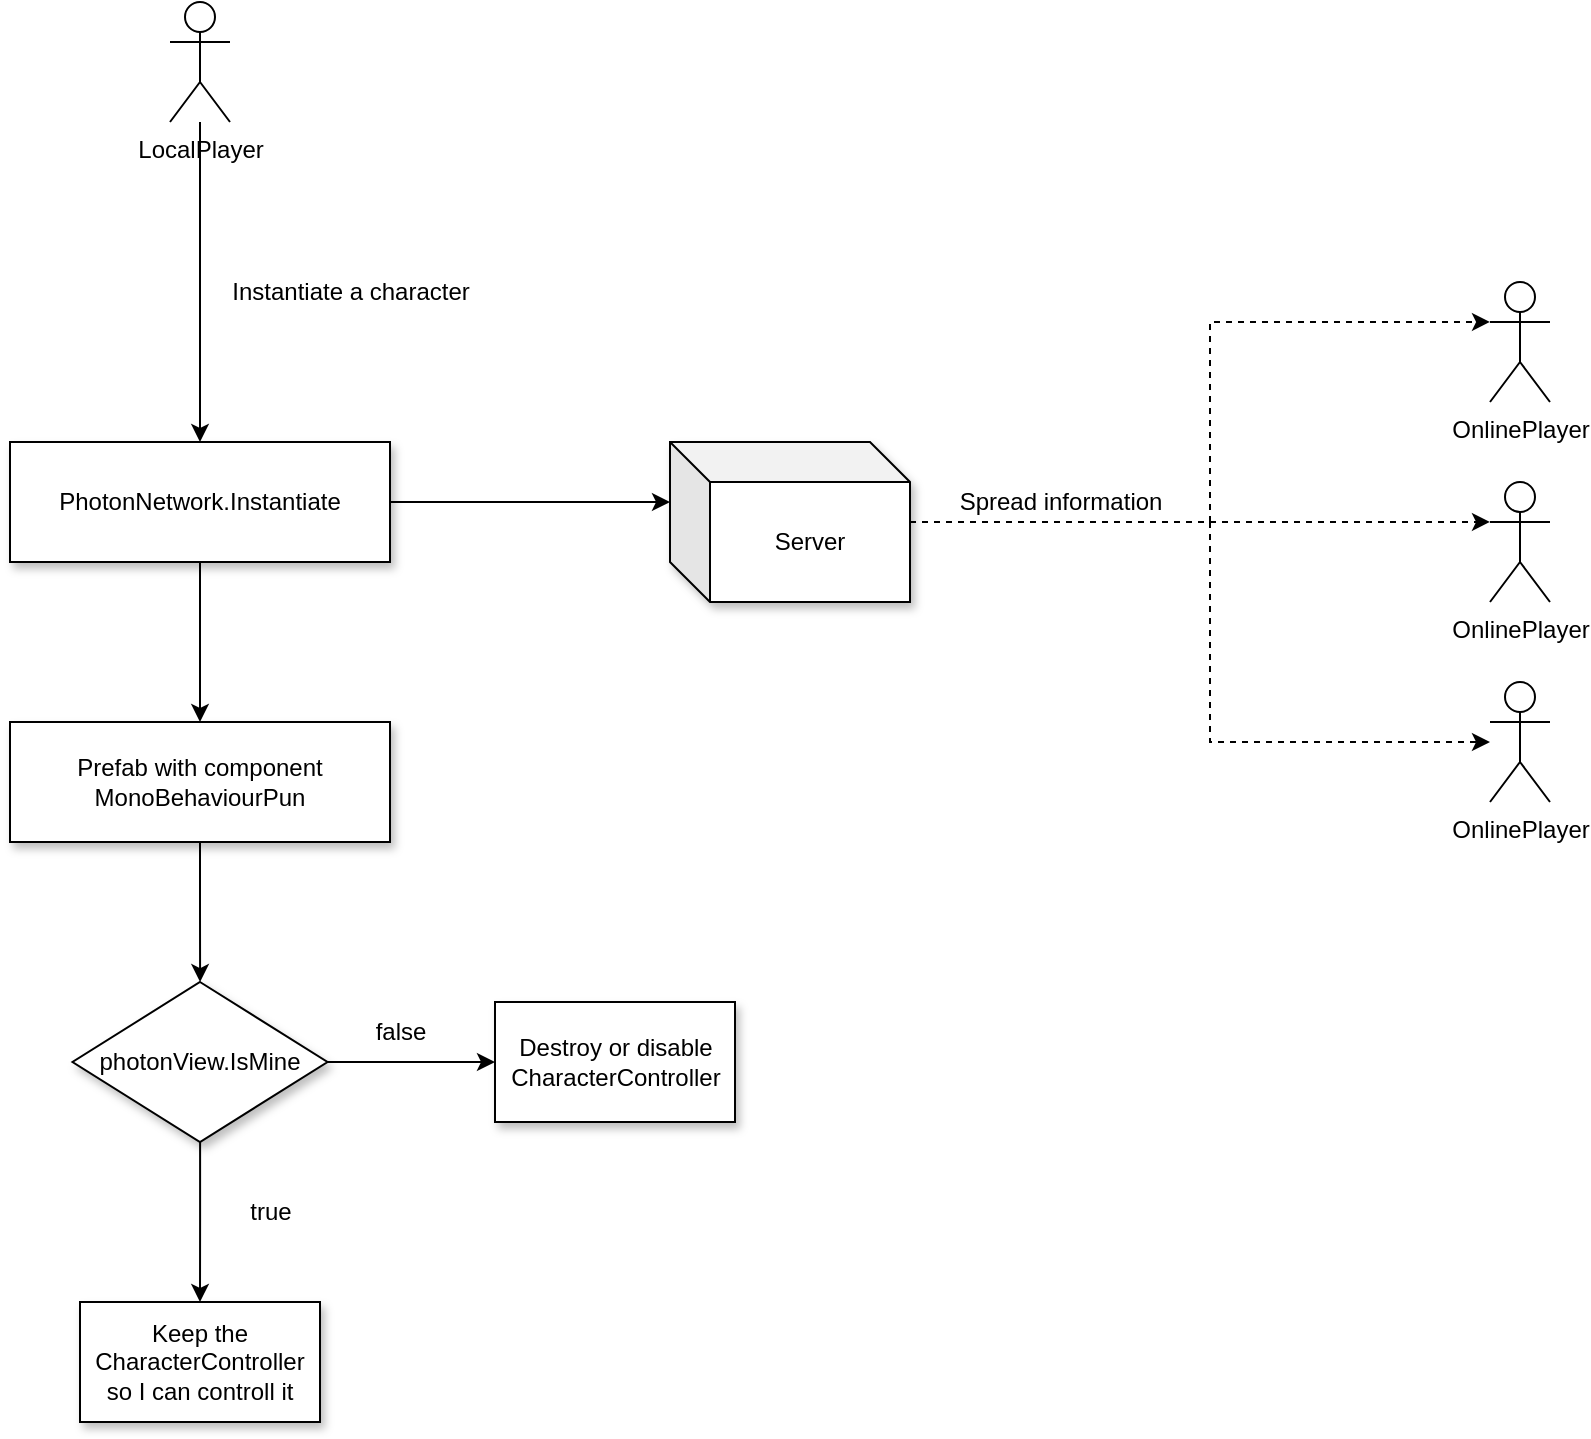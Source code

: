 <mxfile version="20.3.0" type="github">
  <diagram id="QxwSTe7G2h_gvwUEHdt_" name="Page-1">
    <mxGraphModel dx="1422" dy="819" grid="1" gridSize="10" guides="1" tooltips="1" connect="1" arrows="1" fold="1" page="1" pageScale="1" pageWidth="850" pageHeight="1100" math="0" shadow="0">
      <root>
        <mxCell id="0" />
        <mxCell id="1" parent="0" />
        <mxCell id="nraVTt5EHYt5M0wocnym-2" value="&lt;div&gt;LocalPlayer&lt;/div&gt;&lt;div&gt;&lt;br&gt;&lt;/div&gt;" style="shape=umlActor;verticalLabelPosition=bottom;verticalAlign=top;html=1;outlineConnect=0;" vertex="1" parent="1">
          <mxGeometry x="100" y="20" width="30" height="60" as="geometry" />
        </mxCell>
        <mxCell id="nraVTt5EHYt5M0wocnym-3" value="&lt;div&gt;OnlinePlayer&lt;/div&gt;&lt;div&gt;&lt;br&gt;&lt;/div&gt;" style="shape=umlActor;verticalLabelPosition=bottom;verticalAlign=top;html=1;outlineConnect=0;" vertex="1" parent="1">
          <mxGeometry x="760" y="160" width="30" height="60" as="geometry" />
        </mxCell>
        <mxCell id="nraVTt5EHYt5M0wocnym-20" value="" style="edgeStyle=orthogonalEdgeStyle;rounded=0;orthogonalLoop=1;jettySize=auto;html=1;" edge="1" parent="1" source="nraVTt5EHYt5M0wocnym-2" target="nraVTt5EHYt5M0wocnym-19">
          <mxGeometry relative="1" as="geometry">
            <mxPoint x="115" y="180" as="sourcePoint" />
          </mxGeometry>
        </mxCell>
        <mxCell id="nraVTt5EHYt5M0wocnym-24" style="edgeStyle=orthogonalEdgeStyle;rounded=0;orthogonalLoop=1;jettySize=auto;html=1;entryX=0;entryY=0;entryDx=0;entryDy=30;entryPerimeter=0;" edge="1" parent="1" source="nraVTt5EHYt5M0wocnym-19" target="nraVTt5EHYt5M0wocnym-23">
          <mxGeometry relative="1" as="geometry" />
        </mxCell>
        <mxCell id="nraVTt5EHYt5M0wocnym-35" value="" style="edgeStyle=orthogonalEdgeStyle;rounded=0;orthogonalLoop=1;jettySize=auto;html=1;" edge="1" parent="1" source="nraVTt5EHYt5M0wocnym-19" target="nraVTt5EHYt5M0wocnym-34">
          <mxGeometry relative="1" as="geometry" />
        </mxCell>
        <mxCell id="nraVTt5EHYt5M0wocnym-19" value="&lt;div&gt;PhotonNetwork.Instantiate &lt;br&gt;&lt;/div&gt;" style="whiteSpace=wrap;html=1;rounded=0;shadow=1;" vertex="1" parent="1">
          <mxGeometry x="20" y="240" width="190" height="60" as="geometry" />
        </mxCell>
        <mxCell id="nraVTt5EHYt5M0wocnym-27" style="edgeStyle=orthogonalEdgeStyle;rounded=0;orthogonalLoop=1;jettySize=auto;html=1;dashed=1;" edge="1" parent="1" source="nraVTt5EHYt5M0wocnym-23" target="nraVTt5EHYt5M0wocnym-26">
          <mxGeometry relative="1" as="geometry">
            <Array as="points">
              <mxPoint x="620" y="280" />
              <mxPoint x="620" y="390" />
            </Array>
          </mxGeometry>
        </mxCell>
        <mxCell id="nraVTt5EHYt5M0wocnym-28" style="edgeStyle=orthogonalEdgeStyle;rounded=0;orthogonalLoop=1;jettySize=auto;html=1;entryX=0;entryY=0.333;entryDx=0;entryDy=0;entryPerimeter=0;dashed=1;" edge="1" parent="1" source="nraVTt5EHYt5M0wocnym-23" target="nraVTt5EHYt5M0wocnym-25">
          <mxGeometry relative="1" as="geometry" />
        </mxCell>
        <mxCell id="nraVTt5EHYt5M0wocnym-29" style="edgeStyle=orthogonalEdgeStyle;rounded=0;orthogonalLoop=1;jettySize=auto;html=1;entryX=0;entryY=0.333;entryDx=0;entryDy=0;entryPerimeter=0;dashed=1;" edge="1" parent="1" source="nraVTt5EHYt5M0wocnym-23" target="nraVTt5EHYt5M0wocnym-3">
          <mxGeometry relative="1" as="geometry">
            <Array as="points">
              <mxPoint x="620" y="280" />
              <mxPoint x="620" y="180" />
            </Array>
          </mxGeometry>
        </mxCell>
        <mxCell id="nraVTt5EHYt5M0wocnym-23" value="Server" style="shape=cube;whiteSpace=wrap;html=1;boundedLbl=1;backgroundOutline=1;darkOpacity=0.05;darkOpacity2=0.1;shadow=1;gradientColor=none;" vertex="1" parent="1">
          <mxGeometry x="350" y="240" width="120" height="80" as="geometry" />
        </mxCell>
        <mxCell id="nraVTt5EHYt5M0wocnym-25" value="&lt;div&gt;OnlinePlayer&lt;/div&gt;&lt;div&gt;&lt;br&gt;&lt;/div&gt;" style="shape=umlActor;verticalLabelPosition=bottom;verticalAlign=top;html=1;outlineConnect=0;" vertex="1" parent="1">
          <mxGeometry x="760" y="260" width="30" height="60" as="geometry" />
        </mxCell>
        <mxCell id="nraVTt5EHYt5M0wocnym-26" value="&lt;div&gt;OnlinePlayer&lt;/div&gt;&lt;div&gt;&lt;br&gt;&lt;/div&gt;" style="shape=umlActor;verticalLabelPosition=bottom;verticalAlign=top;html=1;outlineConnect=0;" vertex="1" parent="1">
          <mxGeometry x="760" y="360" width="30" height="60" as="geometry" />
        </mxCell>
        <mxCell id="nraVTt5EHYt5M0wocnym-32" value="Spread information" style="text;html=1;align=center;verticalAlign=middle;resizable=0;points=[];autosize=1;strokeColor=none;fillColor=none;" vertex="1" parent="1">
          <mxGeometry x="480" y="255" width="130" height="30" as="geometry" />
        </mxCell>
        <mxCell id="nraVTt5EHYt5M0wocnym-38" value="" style="edgeStyle=orthogonalEdgeStyle;rounded=0;orthogonalLoop=1;jettySize=auto;html=1;" edge="1" parent="1" source="nraVTt5EHYt5M0wocnym-34" target="nraVTt5EHYt5M0wocnym-37">
          <mxGeometry relative="1" as="geometry" />
        </mxCell>
        <mxCell id="nraVTt5EHYt5M0wocnym-34" value="Prefab with component MonoBehaviourPun " style="whiteSpace=wrap;html=1;rounded=0;shadow=1;" vertex="1" parent="1">
          <mxGeometry x="20" y="380" width="190" height="60" as="geometry" />
        </mxCell>
        <mxCell id="nraVTt5EHYt5M0wocnym-36" value="Instantiate a character" style="text;html=1;align=center;verticalAlign=middle;resizable=0;points=[];autosize=1;strokeColor=none;fillColor=none;" vertex="1" parent="1">
          <mxGeometry x="120" y="150" width="140" height="30" as="geometry" />
        </mxCell>
        <mxCell id="nraVTt5EHYt5M0wocnym-40" value="" style="edgeStyle=orthogonalEdgeStyle;rounded=0;orthogonalLoop=1;jettySize=auto;html=1;" edge="1" parent="1" source="nraVTt5EHYt5M0wocnym-37" target="nraVTt5EHYt5M0wocnym-39">
          <mxGeometry relative="1" as="geometry" />
        </mxCell>
        <mxCell id="nraVTt5EHYt5M0wocnym-45" style="edgeStyle=orthogonalEdgeStyle;rounded=0;orthogonalLoop=1;jettySize=auto;html=1;" edge="1" parent="1" source="nraVTt5EHYt5M0wocnym-37">
          <mxGeometry relative="1" as="geometry">
            <mxPoint x="115" y="670" as="targetPoint" />
          </mxGeometry>
        </mxCell>
        <mxCell id="nraVTt5EHYt5M0wocnym-37" value="photonView.IsMine" style="rhombus;whiteSpace=wrap;html=1;rounded=0;shadow=1;" vertex="1" parent="1">
          <mxGeometry x="51.25" y="510" width="127.5" height="80" as="geometry" />
        </mxCell>
        <mxCell id="nraVTt5EHYt5M0wocnym-39" value="Destroy or disable CharacterController" style="whiteSpace=wrap;html=1;rounded=0;shadow=1;" vertex="1" parent="1">
          <mxGeometry x="262.5" y="520" width="120" height="60" as="geometry" />
        </mxCell>
        <mxCell id="nraVTt5EHYt5M0wocnym-41" value="false" style="text;html=1;align=center;verticalAlign=middle;resizable=0;points=[];autosize=1;strokeColor=none;fillColor=none;" vertex="1" parent="1">
          <mxGeometry x="190" y="520" width="50" height="30" as="geometry" />
        </mxCell>
        <mxCell id="nraVTt5EHYt5M0wocnym-42" value="true" style="text;html=1;align=center;verticalAlign=middle;resizable=0;points=[];autosize=1;strokeColor=none;fillColor=none;" vertex="1" parent="1">
          <mxGeometry x="130" y="610" width="40" height="30" as="geometry" />
        </mxCell>
        <mxCell id="nraVTt5EHYt5M0wocnym-46" value="Keep the CharacterController so I can controll it" style="whiteSpace=wrap;html=1;rounded=0;shadow=1;" vertex="1" parent="1">
          <mxGeometry x="55" y="670" width="120" height="60" as="geometry" />
        </mxCell>
      </root>
    </mxGraphModel>
  </diagram>
</mxfile>

